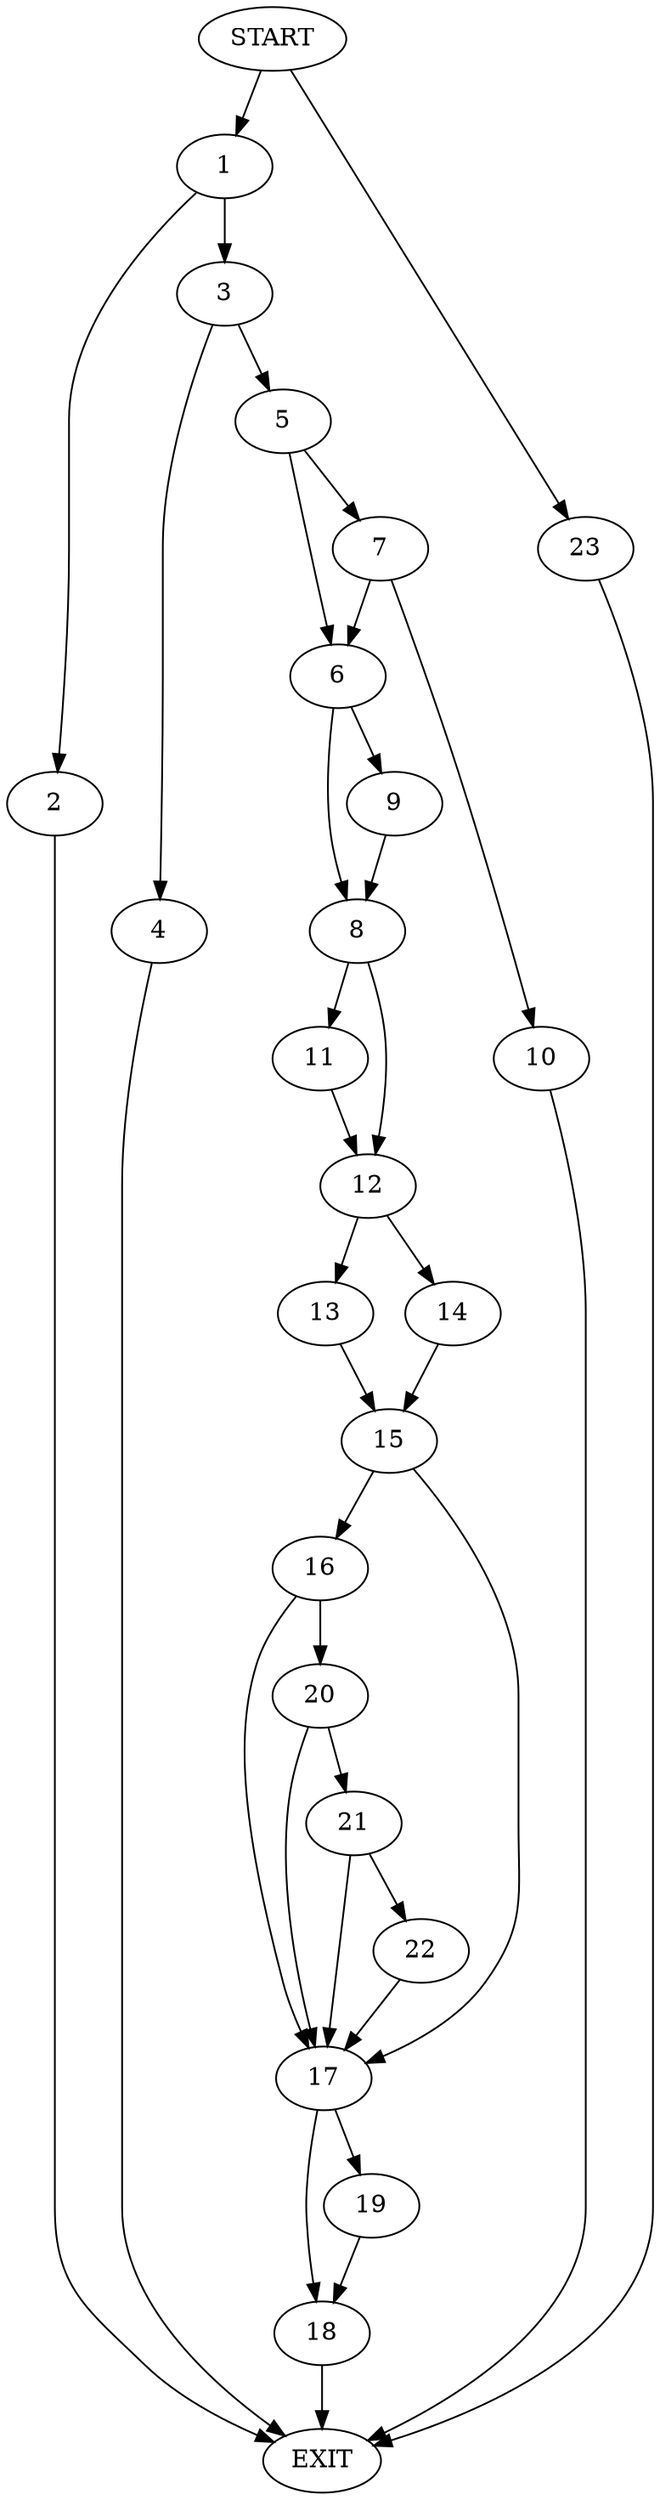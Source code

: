 digraph {
0 [label="START"]
24 [label="EXIT"]
0 -> 1
1 -> 2
1 -> 3
3 -> 4
3 -> 5
2 -> 24
4 -> 24
5 -> 6
5 -> 7
6 -> 8
6 -> 9
7 -> 6
7 -> 10
10 -> 24
9 -> 8
8 -> 11
8 -> 12
12 -> 13
12 -> 14
11 -> 12
14 -> 15
13 -> 15
15 -> 16
15 -> 17
17 -> 18
17 -> 19
16 -> 20
16 -> 17
20 -> 17
20 -> 21
21 -> 22
21 -> 17
22 -> 17
19 -> 18
18 -> 24
0 -> 23
23 -> 24
}
